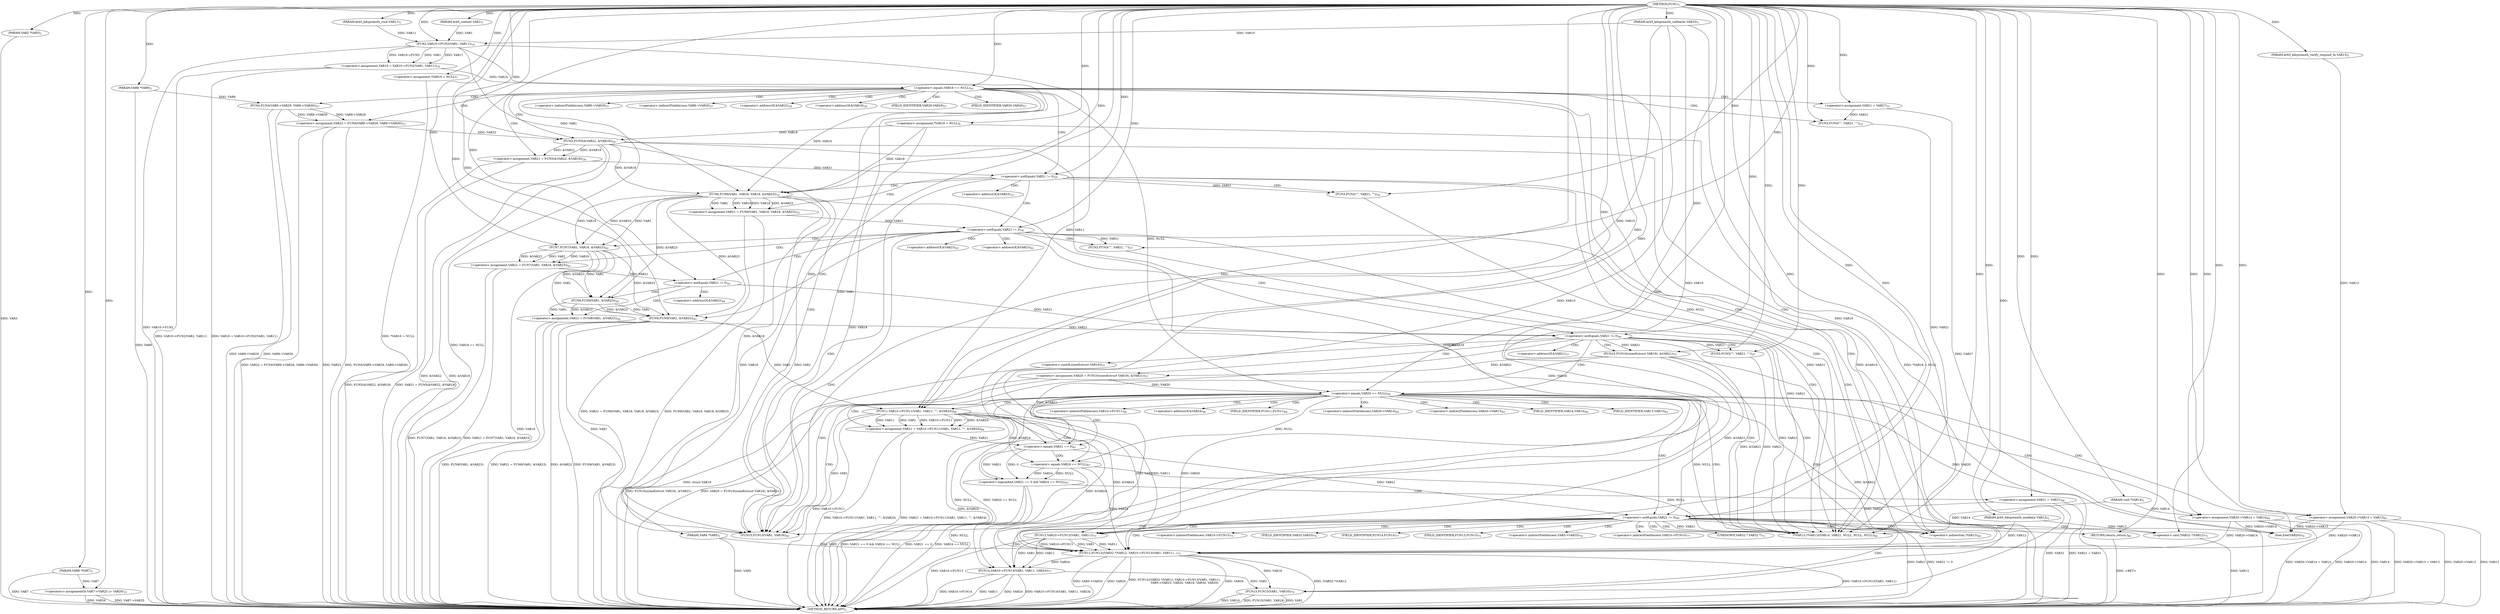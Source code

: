 digraph "FUN1" {  
"8" [label = <(METHOD,FUN1)<SUB>1</SUB>> ]
"229" [label = <(METHOD_RETURN,ANY)<SUB>1</SUB>> ]
"9" [label = <(PARAM,krb5_context VAR1)<SUB>1</SUB>> ]
"10" [label = <(PARAM,VAR2 *VAR3)<SUB>1</SUB>> ]
"11" [label = <(PARAM,VAR4 *VAR5)<SUB>1</SUB>> ]
"12" [label = <(PARAM,VAR6 *VAR7)<SUB>2</SUB>> ]
"13" [label = <(PARAM,VAR8 *VAR9)<SUB>2</SUB>> ]
"14" [label = <(PARAM,krb5_kdcpreauth_callbacks VAR10)<SUB>3</SUB>> ]
"15" [label = <(PARAM,krb5_kdcpreauth_rock VAR11)<SUB>3</SUB>> ]
"16" [label = <(PARAM,krb5_kdcpreauth_moddata VAR12)<SUB>4</SUB>> ]
"17" [label = <(PARAM,krb5_kdcpreauth_verify_respond_fn VAR13)<SUB>5</SUB>> ]
"18" [label = <(PARAM,void *VAR14)<SUB>5</SUB>> ]
"21" [label = <(&lt;operator&gt;.assignment,*VAR16 = NULL)<SUB>7</SUB>> ]
"25" [label = <(&lt;operator&gt;.assignment,*VAR18 = NULL)<SUB>8</SUB>> ]
"33" [label = <(&lt;operators&gt;.assignmentOr,VAR7-&gt;VAR25 |= VAR26)<SUB>15</SUB>> ]
"38" [label = <(&lt;operator&gt;.assignment,VAR16 = VAR10-&gt;FUN2(VAR1, VAR11))<SUB>19</SUB>> ]
"59" [label = <(&lt;operator&gt;.assignment,VAR22 = FUN4(VAR9-&gt;VAR29, VAR9-&gt;VAR30))<SUB>27</SUB>> ]
"68" [label = <(&lt;operator&gt;.assignment,VAR21 = FUN5(&amp;VAR22, &amp;VAR18))<SUB>28</SUB>> ]
"85" [label = <(&lt;operator&gt;.assignment,VAR21 = FUN6(VAR1, VAR16, VAR18, &amp;VAR23))<SUB>35</SUB>> ]
"103" [label = <(&lt;operator&gt;.assignment,VAR21 = FUN7(VAR1, VAR16, &amp;VAR23))<SUB>42</SUB>> ]
"121" [label = <(FUN9,FUN9(VAR1, &amp;VAR23))<SUB>45</SUB>> ]
"135" [label = <(&lt;operator&gt;.assignment,VAR20 = FUN10(sizeof(struct VAR19), &amp;VAR21))<SUB>57</SUB>> ]
"148" [label = <(&lt;operator&gt;.assignment,VAR20-&gt;VAR14 = VAR14)<SUB>60</SUB>> ]
"153" [label = <(&lt;operator&gt;.assignment,VAR20-&gt;VAR13 = VAR13)<SUB>61</SUB>> ]
"158" [label = <(&lt;operator&gt;.assignment,VAR21 = VAR10-&gt;FUN11(VAR1, VAR11, &quot;&quot;, &amp;VAR24))<SUB>66</SUB>> ]
"189" [label = <(FUN12,FUN12((VAR32 *)VAR12, VAR10-&gt;FUN13(VAR1, VAR11)...)<SUB>75</SUB>> ]
"206" [label = <(FUN14,VAR10-&gt;FUN14(VAR1, VAR11, VAR24))<SUB>77</SUB>> ]
"213" [label = <(FUN15,FUN15(VAR1, VAR18))<SUB>79</SUB>> ]
"216" [label = <(RETURN,return;,return;)<SUB>80</SUB>> ]
"218" [label = <(FUN15,FUN15(VAR1, VAR18))<SUB>83</SUB>> ]
"221" [label = <(*VAR13,(*VAR13)(VAR14, VAR21, NULL, NULL, NULL))<SUB>84</SUB>> ]
"47" [label = <(&lt;operator&gt;.equals,VAR16 == NULL)<SUB>20</SUB>> ]
"76" [label = <(&lt;operator&gt;.notEquals,VAR21 != 0)<SUB>29</SUB>> ]
"94" [label = <(&lt;operator&gt;.notEquals,VAR21 != 0)<SUB>36</SUB>> ]
"111" [label = <(&lt;operator&gt;.notEquals,VAR21 != 0)<SUB>43</SUB>> ]
"126" [label = <(&lt;operator&gt;.notEquals,VAR21 != 0)<SUB>46</SUB>> ]
"143" [label = <(&lt;operator&gt;.equals,VAR20 == NULL)<SUB>58</SUB>> ]
"170" [label = <(&lt;operator&gt;.logicalAnd,VAR21 == 0 &amp;&amp; VAR24 == NULL)<SUB>67</SUB>> ]
"182" [label = <(&lt;operator&gt;.notEquals,VAR21 != 0)<SUB>69</SUB>> ]
"40" [label = <(FUN2,VAR10-&gt;FUN2(VAR1, VAR11))<SUB>19</SUB>> ]
"51" [label = <(&lt;operator&gt;.assignment,VAR21 = VAR27)<SUB>21</SUB>> ]
"54" [label = <(FUN3,FUN3(&quot;&quot;, VAR21, &quot;&quot;))<SUB>22</SUB>> ]
"61" [label = <(FUN4,FUN4(VAR9-&gt;VAR29, VAR9-&gt;VAR30))<SUB>27</SUB>> ]
"70" [label = <(FUN5,FUN5(&amp;VAR22, &amp;VAR18))<SUB>28</SUB>> ]
"80" [label = <(FUN3,FUN3(&quot;&quot;, VAR21, &quot;&quot;))<SUB>30</SUB>> ]
"87" [label = <(FUN6,FUN6(VAR1, VAR16, VAR18, &amp;VAR23))<SUB>35</SUB>> ]
"98" [label = <(FUN3,FUN3(&quot;&quot;, VAR21, &quot;&quot;))<SUB>37</SUB>> ]
"105" [label = <(FUN7,FUN7(VAR1, VAR16, &amp;VAR23))<SUB>42</SUB>> ]
"115" [label = <(&lt;operator&gt;.assignment,VAR21 = FUN8(VAR1, &amp;VAR23))<SUB>44</SUB>> ]
"130" [label = <(FUN3,FUN3(&quot;&quot;, VAR21, &quot;&quot;))<SUB>47</SUB>> ]
"137" [label = <(FUN10,FUN10(sizeof(struct VAR19), &amp;VAR21))<SUB>57</SUB>> ]
"160" [label = <(FUN11,VAR10-&gt;FUN11(VAR1, VAR11, &quot;&quot;, &amp;VAR24))<SUB>66</SUB>> ]
"178" [label = <(&lt;operator&gt;.assignment,VAR21 = VAR31)<SUB>68</SUB>> ]
"186" [label = <(free,free(VAR20))<SUB>70</SUB>> ]
"190" [label = <(&lt;operator&gt;.cast,(VAR32 *)VAR12)<SUB>75</SUB>> ]
"193" [label = <(FUN13,VAR10-&gt;FUN13(VAR1, VAR11))<SUB>75</SUB>> ]
"138" [label = <(&lt;operator&gt;.sizeOf,sizeof(struct VAR19))<SUB>57</SUB>> ]
"171" [label = <(&lt;operator&gt;.equals,VAR21 == 0)<SUB>67</SUB>> ]
"174" [label = <(&lt;operator&gt;.equals,VAR24 == NULL)<SUB>67</SUB>> ]
"117" [label = <(FUN8,FUN8(VAR1, &amp;VAR23))<SUB>44</SUB>> ]
"123" [label = <(&lt;operator&gt;.addressOf,&amp;VAR23)<SUB>45</SUB>> ]
"149" [label = <(&lt;operator&gt;.indirectFieldAccess,VAR20-&gt;VAR14)<SUB>60</SUB>> ]
"154" [label = <(&lt;operator&gt;.indirectFieldAccess,VAR20-&gt;VAR13)<SUB>61</SUB>> ]
"199" [label = <(&lt;operator&gt;.indirectFieldAccess,VAR5-&gt;VAR33)<SUB>76</SUB>> ]
"207" [label = <(&lt;operator&gt;.indirectFieldAccess,VAR10-&gt;FUN14)<SUB>77</SUB>> ]
"222" [label = <(&lt;operator&gt;.indirection,*VAR13)<SUB>84</SUB>> ]
"62" [label = <(&lt;operator&gt;.indirectFieldAccess,VAR9-&gt;VAR29)<SUB>27</SUB>> ]
"65" [label = <(&lt;operator&gt;.indirectFieldAccess,VAR9-&gt;VAR30)<SUB>27</SUB>> ]
"71" [label = <(&lt;operator&gt;.addressOf,&amp;VAR22)<SUB>28</SUB>> ]
"73" [label = <(&lt;operator&gt;.addressOf,&amp;VAR18)<SUB>28</SUB>> ]
"91" [label = <(&lt;operator&gt;.addressOf,&amp;VAR23)<SUB>35</SUB>> ]
"108" [label = <(&lt;operator&gt;.addressOf,&amp;VAR23)<SUB>42</SUB>> ]
"140" [label = <(&lt;operator&gt;.addressOf,&amp;VAR21)<SUB>57</SUB>> ]
"151" [label = <(FIELD_IDENTIFIER,VAR14,VAR14)<SUB>60</SUB>> ]
"156" [label = <(FIELD_IDENTIFIER,VAR13,VAR13)<SUB>61</SUB>> ]
"161" [label = <(&lt;operator&gt;.indirectFieldAccess,VAR10-&gt;FUN11)<SUB>66</SUB>> ]
"167" [label = <(&lt;operator&gt;.addressOf,&amp;VAR24)<SUB>66</SUB>> ]
"191" [label = <(UNKNOWN,VAR32 *,VAR32 *)<SUB>75</SUB>> ]
"194" [label = <(&lt;operator&gt;.indirectFieldAccess,VAR10-&gt;FUN13)<SUB>75</SUB>> ]
"201" [label = <(FIELD_IDENTIFIER,VAR33,VAR33)<SUB>76</SUB>> ]
"209" [label = <(FIELD_IDENTIFIER,FUN14,FUN14)<SUB>77</SUB>> ]
"64" [label = <(FIELD_IDENTIFIER,VAR29,VAR29)<SUB>27</SUB>> ]
"67" [label = <(FIELD_IDENTIFIER,VAR30,VAR30)<SUB>27</SUB>> ]
"163" [label = <(FIELD_IDENTIFIER,FUN11,FUN11)<SUB>66</SUB>> ]
"196" [label = <(FIELD_IDENTIFIER,FUN13,FUN13)<SUB>75</SUB>> ]
"119" [label = <(&lt;operator&gt;.addressOf,&amp;VAR23)<SUB>44</SUB>> ]
  "216" -> "229"  [ label = "DDG: &lt;RET&gt;"] 
  "10" -> "229"  [ label = "DDG: VAR3"] 
  "11" -> "229"  [ label = "DDG: VAR5"] 
  "12" -> "229"  [ label = "DDG: VAR7"] 
  "13" -> "229"  [ label = "DDG: VAR9"] 
  "14" -> "229"  [ label = "DDG: VAR10"] 
  "21" -> "229"  [ label = "DDG: *VAR16 = NULL"] 
  "25" -> "229"  [ label = "DDG: *VAR18 = NULL"] 
  "33" -> "229"  [ label = "DDG: VAR7-&gt;VAR25"] 
  "40" -> "229"  [ label = "DDG: VAR10-&gt;FUN2"] 
  "38" -> "229"  [ label = "DDG: VAR10-&gt;FUN2(VAR1, VAR11)"] 
  "38" -> "229"  [ label = "DDG: VAR16 = VAR10-&gt;FUN2(VAR1, VAR11)"] 
  "47" -> "229"  [ label = "DDG: VAR16 == NULL"] 
  "59" -> "229"  [ label = "DDG: VAR22"] 
  "61" -> "229"  [ label = "DDG: VAR9-&gt;VAR29"] 
  "61" -> "229"  [ label = "DDG: VAR9-&gt;VAR30"] 
  "59" -> "229"  [ label = "DDG: FUN4(VAR9-&gt;VAR29, VAR9-&gt;VAR30)"] 
  "59" -> "229"  [ label = "DDG: VAR22 = FUN4(VAR9-&gt;VAR29, VAR9-&gt;VAR30)"] 
  "70" -> "229"  [ label = "DDG: &amp;VAR22"] 
  "70" -> "229"  [ label = "DDG: &amp;VAR18"] 
  "68" -> "229"  [ label = "DDG: FUN5(&amp;VAR22, &amp;VAR18)"] 
  "68" -> "229"  [ label = "DDG: VAR21 = FUN5(&amp;VAR22, &amp;VAR18)"] 
  "85" -> "229"  [ label = "DDG: FUN6(VAR1, VAR16, VAR18, &amp;VAR23)"] 
  "85" -> "229"  [ label = "DDG: VAR21 = FUN6(VAR1, VAR16, VAR18, &amp;VAR23)"] 
  "105" -> "229"  [ label = "DDG: VAR16"] 
  "103" -> "229"  [ label = "DDG: FUN7(VAR1, VAR16, &amp;VAR23)"] 
  "103" -> "229"  [ label = "DDG: VAR21 = FUN7(VAR1, VAR16, &amp;VAR23)"] 
  "115" -> "229"  [ label = "DDG: FUN8(VAR1, &amp;VAR23)"] 
  "115" -> "229"  [ label = "DDG: VAR21 = FUN8(VAR1, &amp;VAR23)"] 
  "121" -> "229"  [ label = "DDG: &amp;VAR23"] 
  "121" -> "229"  [ label = "DDG: FUN9(VAR1, &amp;VAR23)"] 
  "137" -> "229"  [ label = "DDG: &amp;VAR21"] 
  "135" -> "229"  [ label = "DDG: FUN10(sizeof(struct VAR19), &amp;VAR21)"] 
  "135" -> "229"  [ label = "DDG: VAR20 = FUN10(sizeof(struct VAR19), &amp;VAR21)"] 
  "143" -> "229"  [ label = "DDG: NULL"] 
  "143" -> "229"  [ label = "DDG: VAR20 == NULL"] 
  "148" -> "229"  [ label = "DDG: VAR20-&gt;VAR14"] 
  "148" -> "229"  [ label = "DDG: VAR14"] 
  "148" -> "229"  [ label = "DDG: VAR20-&gt;VAR14 = VAR14"] 
  "153" -> "229"  [ label = "DDG: VAR20-&gt;VAR13"] 
  "153" -> "229"  [ label = "DDG: VAR13"] 
  "153" -> "229"  [ label = "DDG: VAR20-&gt;VAR13 = VAR13"] 
  "160" -> "229"  [ label = "DDG: VAR10-&gt;FUN11"] 
  "160" -> "229"  [ label = "DDG: &amp;VAR24"] 
  "158" -> "229"  [ label = "DDG: VAR10-&gt;FUN11(VAR1, VAR11, &quot;&quot;, &amp;VAR24)"] 
  "158" -> "229"  [ label = "DDG: VAR21 = VAR10-&gt;FUN11(VAR1, VAR11, &quot;&quot;, &amp;VAR24)"] 
  "170" -> "229"  [ label = "DDG: VAR21 == 0"] 
  "174" -> "229"  [ label = "DDG: NULL"] 
  "170" -> "229"  [ label = "DDG: VAR24 == NULL"] 
  "170" -> "229"  [ label = "DDG: VAR21 == 0 &amp;&amp; VAR24 == NULL"] 
  "178" -> "229"  [ label = "DDG: VAR21 = VAR31"] 
  "182" -> "229"  [ label = "DDG: VAR21"] 
  "182" -> "229"  [ label = "DDG: VAR21 != 0"] 
  "190" -> "229"  [ label = "DDG: VAR12"] 
  "189" -> "229"  [ label = "DDG: (VAR32 *)VAR12"] 
  "193" -> "229"  [ label = "DDG: VAR10-&gt;FUN13"] 
  "189" -> "229"  [ label = "DDG: VAR10-&gt;FUN13(VAR1, VAR11)"] 
  "189" -> "229"  [ label = "DDG: VAR5-&gt;VAR33"] 
  "189" -> "229"  [ label = "DDG: VAR20"] 
  "189" -> "229"  [ label = "DDG: FUN12((VAR32 *)VAR12, VAR10-&gt;FUN13(VAR1, VAR11),
                     VAR5-&gt;VAR33, VAR24, VAR18, VAR34, VAR20)"] 
  "206" -> "229"  [ label = "DDG: VAR10-&gt;FUN14"] 
  "206" -> "229"  [ label = "DDG: VAR11"] 
  "206" -> "229"  [ label = "DDG: VAR24"] 
  "206" -> "229"  [ label = "DDG: VAR10-&gt;FUN14(VAR1, VAR11, VAR24)"] 
  "213" -> "229"  [ label = "DDG: VAR1"] 
  "213" -> "229"  [ label = "DDG: VAR18"] 
  "213" -> "229"  [ label = "DDG: FUN15(VAR1, VAR18)"] 
  "33" -> "229"  [ label = "DDG: VAR26"] 
  "189" -> "229"  [ label = "DDG: VAR34"] 
  "178" -> "229"  [ label = "DDG: VAR31"] 
  "51" -> "229"  [ label = "DDG: VAR27"] 
  "138" -> "229"  [ label = "DDG: struct VAR19"] 
  "8" -> "9"  [ label = "DDG: "] 
  "8" -> "10"  [ label = "DDG: "] 
  "8" -> "11"  [ label = "DDG: "] 
  "8" -> "12"  [ label = "DDG: "] 
  "8" -> "13"  [ label = "DDG: "] 
  "8" -> "14"  [ label = "DDG: "] 
  "8" -> "15"  [ label = "DDG: "] 
  "8" -> "16"  [ label = "DDG: "] 
  "8" -> "17"  [ label = "DDG: "] 
  "8" -> "18"  [ label = "DDG: "] 
  "8" -> "21"  [ label = "DDG: "] 
  "8" -> "25"  [ label = "DDG: "] 
  "8" -> "33"  [ label = "DDG: "] 
  "40" -> "38"  [ label = "DDG: VAR10-&gt;FUN2"] 
  "40" -> "38"  [ label = "DDG: VAR1"] 
  "40" -> "38"  [ label = "DDG: VAR11"] 
  "61" -> "59"  [ label = "DDG: VAR9-&gt;VAR29"] 
  "61" -> "59"  [ label = "DDG: VAR9-&gt;VAR30"] 
  "70" -> "68"  [ label = "DDG: &amp;VAR22"] 
  "70" -> "68"  [ label = "DDG: &amp;VAR18"] 
  "87" -> "85"  [ label = "DDG: VAR1"] 
  "87" -> "85"  [ label = "DDG: VAR16"] 
  "87" -> "85"  [ label = "DDG: VAR18"] 
  "87" -> "85"  [ label = "DDG: &amp;VAR23"] 
  "105" -> "103"  [ label = "DDG: VAR1"] 
  "105" -> "103"  [ label = "DDG: VAR16"] 
  "105" -> "103"  [ label = "DDG: &amp;VAR23"] 
  "137" -> "135"  [ label = "DDG: &amp;VAR21"] 
  "18" -> "148"  [ label = "DDG: VAR14"] 
  "8" -> "148"  [ label = "DDG: "] 
  "17" -> "153"  [ label = "DDG: VAR13"] 
  "8" -> "153"  [ label = "DDG: "] 
  "160" -> "158"  [ label = "DDG: &quot;&quot;"] 
  "160" -> "158"  [ label = "DDG: &amp;VAR24"] 
  "160" -> "158"  [ label = "DDG: VAR11"] 
  "160" -> "158"  [ label = "DDG: VAR1"] 
  "160" -> "158"  [ label = "DDG: VAR10-&gt;FUN11"] 
  "8" -> "216"  [ label = "DDG: "] 
  "12" -> "33"  [ label = "DDG: VAR7"] 
  "105" -> "121"  [ label = "DDG: VAR1"] 
  "117" -> "121"  [ label = "DDG: VAR1"] 
  "8" -> "121"  [ label = "DDG: "] 
  "105" -> "121"  [ label = "DDG: &amp;VAR23"] 
  "117" -> "121"  [ label = "DDG: &amp;VAR23"] 
  "87" -> "121"  [ label = "DDG: &amp;VAR23"] 
  "16" -> "189"  [ label = "DDG: VAR12"] 
  "8" -> "189"  [ label = "DDG: "] 
  "193" -> "189"  [ label = "DDG: VAR10-&gt;FUN13"] 
  "193" -> "189"  [ label = "DDG: VAR1"] 
  "193" -> "189"  [ label = "DDG: VAR11"] 
  "11" -> "189"  [ label = "DDG: VAR5"] 
  "160" -> "189"  [ label = "DDG: &amp;VAR24"] 
  "174" -> "189"  [ label = "DDG: VAR24"] 
  "70" -> "189"  [ label = "DDG: &amp;VAR18"] 
  "87" -> "189"  [ label = "DDG: VAR18"] 
  "143" -> "189"  [ label = "DDG: VAR20"] 
  "148" -> "189"  [ label = "DDG: VAR20-&gt;VAR14"] 
  "153" -> "189"  [ label = "DDG: VAR20-&gt;VAR13"] 
  "14" -> "206"  [ label = "DDG: VAR10"] 
  "193" -> "206"  [ label = "DDG: VAR1"] 
  "8" -> "206"  [ label = "DDG: "] 
  "193" -> "206"  [ label = "DDG: VAR11"] 
  "160" -> "206"  [ label = "DDG: &amp;VAR24"] 
  "189" -> "206"  [ label = "DDG: VAR24"] 
  "206" -> "213"  [ label = "DDG: VAR1"] 
  "8" -> "213"  [ label = "DDG: "] 
  "70" -> "213"  [ label = "DDG: &amp;VAR18"] 
  "189" -> "213"  [ label = "DDG: VAR18"] 
  "40" -> "218"  [ label = "DDG: VAR1"] 
  "87" -> "218"  [ label = "DDG: VAR1"] 
  "121" -> "218"  [ label = "DDG: VAR1"] 
  "160" -> "218"  [ label = "DDG: VAR1"] 
  "8" -> "218"  [ label = "DDG: "] 
  "25" -> "218"  [ label = "DDG: VAR18"] 
  "70" -> "218"  [ label = "DDG: &amp;VAR18"] 
  "87" -> "218"  [ label = "DDG: VAR18"] 
  "18" -> "221"  [ label = "DDG: VAR14"] 
  "8" -> "221"  [ label = "DDG: "] 
  "126" -> "221"  [ label = "DDG: VAR21"] 
  "137" -> "221"  [ label = "DDG: &amp;VAR21"] 
  "182" -> "221"  [ label = "DDG: VAR21"] 
  "130" -> "221"  [ label = "DDG: VAR21"] 
  "98" -> "221"  [ label = "DDG: VAR21"] 
  "80" -> "221"  [ label = "DDG: VAR21"] 
  "54" -> "221"  [ label = "DDG: VAR21"] 
  "47" -> "221"  [ label = "DDG: NULL"] 
  "143" -> "221"  [ label = "DDG: NULL"] 
  "174" -> "221"  [ label = "DDG: NULL"] 
  "14" -> "40"  [ label = "DDG: VAR10"] 
  "9" -> "40"  [ label = "DDG: VAR1"] 
  "8" -> "40"  [ label = "DDG: "] 
  "15" -> "40"  [ label = "DDG: VAR11"] 
  "38" -> "47"  [ label = "DDG: VAR16"] 
  "8" -> "47"  [ label = "DDG: "] 
  "8" -> "51"  [ label = "DDG: "] 
  "13" -> "61"  [ label = "DDG: VAR9"] 
  "59" -> "70"  [ label = "DDG: VAR22"] 
  "8" -> "70"  [ label = "DDG: "] 
  "25" -> "70"  [ label = "DDG: VAR18"] 
  "68" -> "76"  [ label = "DDG: VAR21"] 
  "8" -> "76"  [ label = "DDG: "] 
  "40" -> "87"  [ label = "DDG: VAR1"] 
  "8" -> "87"  [ label = "DDG: "] 
  "47" -> "87"  [ label = "DDG: VAR16"] 
  "25" -> "87"  [ label = "DDG: VAR18"] 
  "70" -> "87"  [ label = "DDG: &amp;VAR18"] 
  "85" -> "94"  [ label = "DDG: VAR21"] 
  "8" -> "94"  [ label = "DDG: "] 
  "87" -> "105"  [ label = "DDG: VAR1"] 
  "8" -> "105"  [ label = "DDG: "] 
  "87" -> "105"  [ label = "DDG: VAR16"] 
  "87" -> "105"  [ label = "DDG: &amp;VAR23"] 
  "103" -> "111"  [ label = "DDG: VAR21"] 
  "8" -> "111"  [ label = "DDG: "] 
  "117" -> "115"  [ label = "DDG: VAR1"] 
  "117" -> "115"  [ label = "DDG: &amp;VAR23"] 
  "111" -> "126"  [ label = "DDG: VAR21"] 
  "115" -> "126"  [ label = "DDG: VAR21"] 
  "8" -> "126"  [ label = "DDG: "] 
  "126" -> "137"  [ label = "DDG: VAR21"] 
  "8" -> "137"  [ label = "DDG: "] 
  "135" -> "143"  [ label = "DDG: VAR20"] 
  "8" -> "143"  [ label = "DDG: "] 
  "47" -> "143"  [ label = "DDG: NULL"] 
  "14" -> "160"  [ label = "DDG: VAR10"] 
  "121" -> "160"  [ label = "DDG: VAR1"] 
  "8" -> "160"  [ label = "DDG: "] 
  "40" -> "160"  [ label = "DDG: VAR11"] 
  "171" -> "170"  [ label = "DDG: VAR21"] 
  "171" -> "170"  [ label = "DDG: 0"] 
  "174" -> "170"  [ label = "DDG: VAR24"] 
  "174" -> "170"  [ label = "DDG: NULL"] 
  "8" -> "178"  [ label = "DDG: "] 
  "137" -> "182"  [ label = "DDG: &amp;VAR21"] 
  "171" -> "182"  [ label = "DDG: VAR21"] 
  "178" -> "182"  [ label = "DDG: VAR21"] 
  "8" -> "182"  [ label = "DDG: "] 
  "16" -> "190"  [ label = "DDG: VAR12"] 
  "8" -> "190"  [ label = "DDG: "] 
  "14" -> "193"  [ label = "DDG: VAR10"] 
  "160" -> "193"  [ label = "DDG: VAR1"] 
  "8" -> "193"  [ label = "DDG: "] 
  "160" -> "193"  [ label = "DDG: VAR11"] 
  "8" -> "54"  [ label = "DDG: "] 
  "51" -> "54"  [ label = "DDG: VAR21"] 
  "8" -> "80"  [ label = "DDG: "] 
  "76" -> "80"  [ label = "DDG: VAR21"] 
  "8" -> "98"  [ label = "DDG: "] 
  "94" -> "98"  [ label = "DDG: VAR21"] 
  "8" -> "130"  [ label = "DDG: "] 
  "126" -> "130"  [ label = "DDG: VAR21"] 
  "137" -> "171"  [ label = "DDG: &amp;VAR21"] 
  "158" -> "171"  [ label = "DDG: VAR21"] 
  "8" -> "171"  [ label = "DDG: "] 
  "160" -> "174"  [ label = "DDG: &amp;VAR24"] 
  "8" -> "174"  [ label = "DDG: "] 
  "143" -> "174"  [ label = "DDG: NULL"] 
  "143" -> "186"  [ label = "DDG: VAR20"] 
  "148" -> "186"  [ label = "DDG: VAR20-&gt;VAR14"] 
  "153" -> "186"  [ label = "DDG: VAR20-&gt;VAR13"] 
  "8" -> "186"  [ label = "DDG: "] 
  "105" -> "117"  [ label = "DDG: VAR1"] 
  "8" -> "117"  [ label = "DDG: "] 
  "105" -> "117"  [ label = "DDG: &amp;VAR23"] 
  "87" -> "117"  [ label = "DDG: &amp;VAR23"] 
  "47" -> "68"  [ label = "CDG: "] 
  "47" -> "73"  [ label = "CDG: "] 
  "47" -> "64"  [ label = "CDG: "] 
  "47" -> "51"  [ label = "CDG: "] 
  "47" -> "67"  [ label = "CDG: "] 
  "47" -> "76"  [ label = "CDG: "] 
  "47" -> "59"  [ label = "CDG: "] 
  "47" -> "54"  [ label = "CDG: "] 
  "47" -> "61"  [ label = "CDG: "] 
  "47" -> "221"  [ label = "CDG: "] 
  "47" -> "70"  [ label = "CDG: "] 
  "47" -> "65"  [ label = "CDG: "] 
  "47" -> "71"  [ label = "CDG: "] 
  "47" -> "222"  [ label = "CDG: "] 
  "47" -> "218"  [ label = "CDG: "] 
  "47" -> "62"  [ label = "CDG: "] 
  "76" -> "94"  [ label = "CDG: "] 
  "76" -> "85"  [ label = "CDG: "] 
  "76" -> "87"  [ label = "CDG: "] 
  "76" -> "91"  [ label = "CDG: "] 
  "76" -> "80"  [ label = "CDG: "] 
  "76" -> "221"  [ label = "CDG: "] 
  "76" -> "222"  [ label = "CDG: "] 
  "76" -> "218"  [ label = "CDG: "] 
  "94" -> "98"  [ label = "CDG: "] 
  "94" -> "103"  [ label = "CDG: "] 
  "94" -> "121"  [ label = "CDG: "] 
  "94" -> "221"  [ label = "CDG: "] 
  "94" -> "108"  [ label = "CDG: "] 
  "94" -> "111"  [ label = "CDG: "] 
  "94" -> "123"  [ label = "CDG: "] 
  "94" -> "126"  [ label = "CDG: "] 
  "94" -> "105"  [ label = "CDG: "] 
  "94" -> "222"  [ label = "CDG: "] 
  "94" -> "218"  [ label = "CDG: "] 
  "111" -> "115"  [ label = "CDG: "] 
  "111" -> "119"  [ label = "CDG: "] 
  "111" -> "117"  [ label = "CDG: "] 
  "126" -> "138"  [ label = "CDG: "] 
  "126" -> "137"  [ label = "CDG: "] 
  "126" -> "130"  [ label = "CDG: "] 
  "126" -> "221"  [ label = "CDG: "] 
  "126" -> "140"  [ label = "CDG: "] 
  "126" -> "143"  [ label = "CDG: "] 
  "126" -> "135"  [ label = "CDG: "] 
  "126" -> "222"  [ label = "CDG: "] 
  "126" -> "218"  [ label = "CDG: "] 
  "143" -> "167"  [ label = "CDG: "] 
  "143" -> "154"  [ label = "CDG: "] 
  "143" -> "161"  [ label = "CDG: "] 
  "143" -> "163"  [ label = "CDG: "] 
  "143" -> "149"  [ label = "CDG: "] 
  "143" -> "151"  [ label = "CDG: "] 
  "143" -> "153"  [ label = "CDG: "] 
  "143" -> "170"  [ label = "CDG: "] 
  "143" -> "148"  [ label = "CDG: "] 
  "143" -> "182"  [ label = "CDG: "] 
  "143" -> "221"  [ label = "CDG: "] 
  "143" -> "158"  [ label = "CDG: "] 
  "143" -> "171"  [ label = "CDG: "] 
  "143" -> "160"  [ label = "CDG: "] 
  "143" -> "156"  [ label = "CDG: "] 
  "143" -> "222"  [ label = "CDG: "] 
  "143" -> "218"  [ label = "CDG: "] 
  "170" -> "178"  [ label = "CDG: "] 
  "182" -> "209"  [ label = "CDG: "] 
  "182" -> "196"  [ label = "CDG: "] 
  "182" -> "189"  [ label = "CDG: "] 
  "182" -> "213"  [ label = "CDG: "] 
  "182" -> "206"  [ label = "CDG: "] 
  "182" -> "191"  [ label = "CDG: "] 
  "182" -> "190"  [ label = "CDG: "] 
  "182" -> "207"  [ label = "CDG: "] 
  "182" -> "194"  [ label = "CDG: "] 
  "182" -> "221"  [ label = "CDG: "] 
  "182" -> "186"  [ label = "CDG: "] 
  "182" -> "201"  [ label = "CDG: "] 
  "182" -> "193"  [ label = "CDG: "] 
  "182" -> "199"  [ label = "CDG: "] 
  "182" -> "216"  [ label = "CDG: "] 
  "182" -> "222"  [ label = "CDG: "] 
  "182" -> "218"  [ label = "CDG: "] 
  "171" -> "174"  [ label = "CDG: "] 
}
